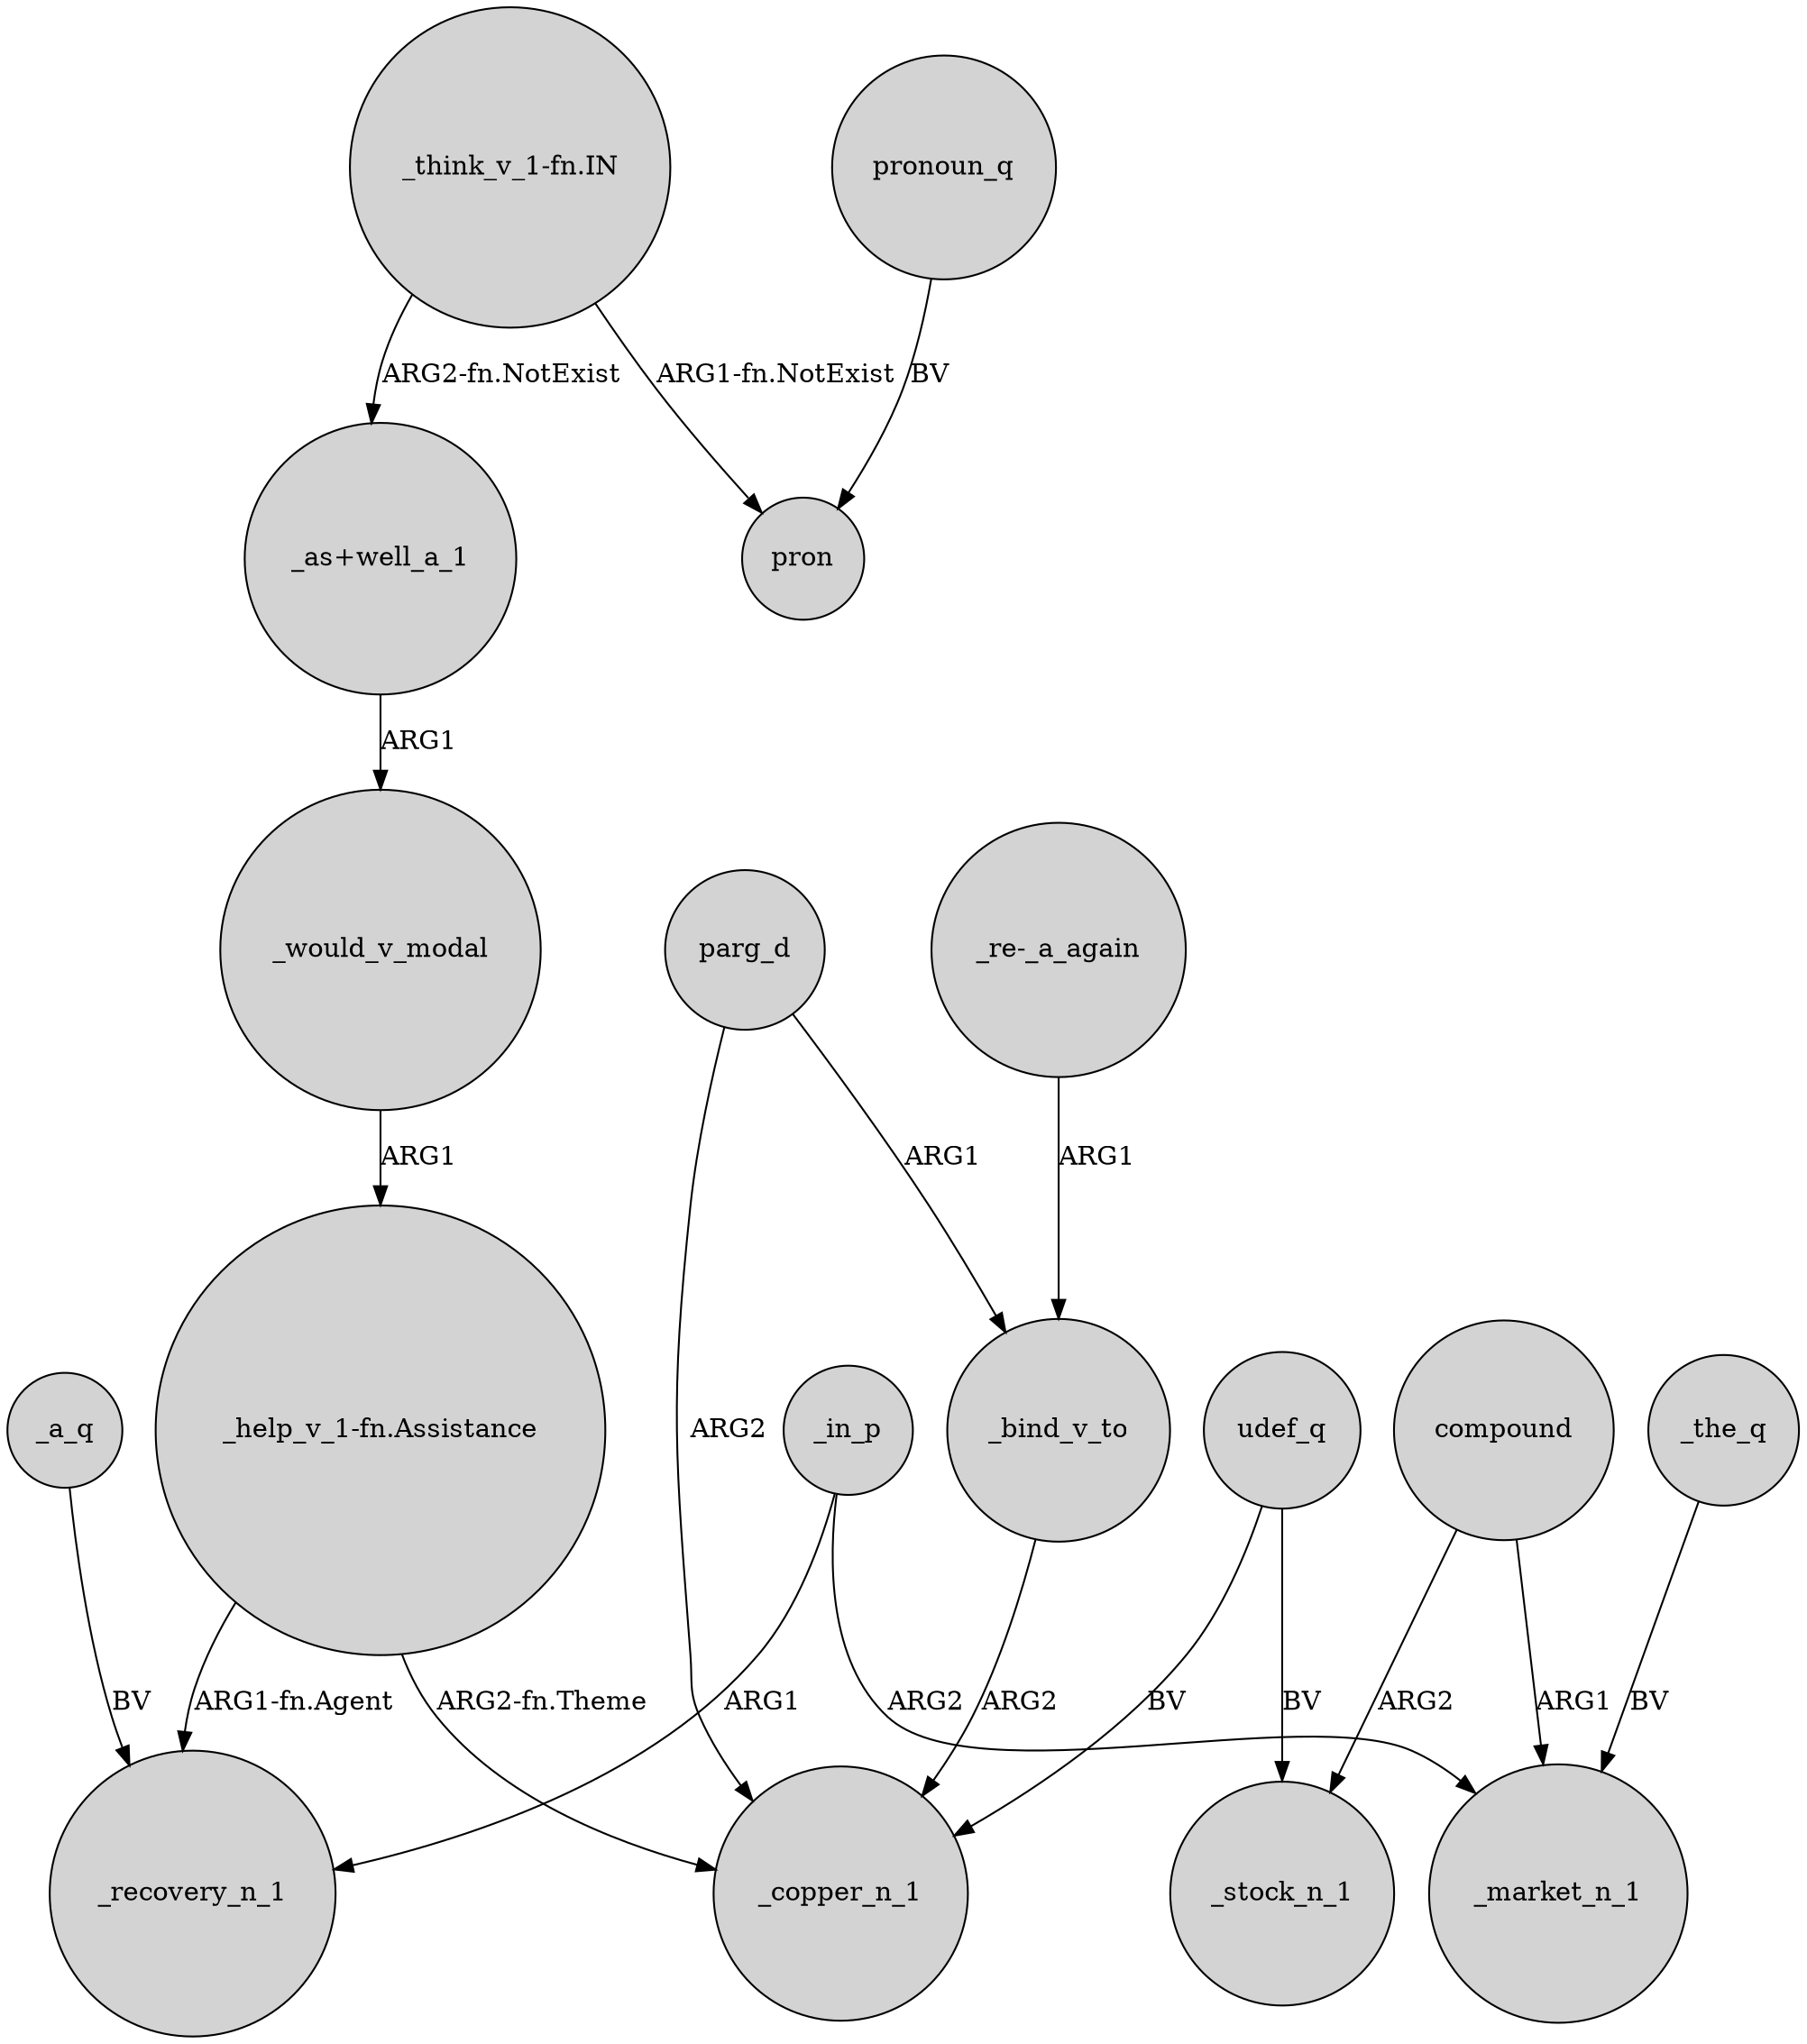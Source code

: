 digraph {
	node [shape=circle style=filled]
	_a_q -> _recovery_n_1 [label=BV]
	udef_q -> _copper_n_1 [label=BV]
	"_help_v_1-fn.Assistance" -> _recovery_n_1 [label="ARG1-fn.Agent"]
	"_think_v_1-fn.IN" -> pron [label="ARG1-fn.NotExist"]
	parg_d -> _bind_v_to [label=ARG1]
	"_as+well_a_1" -> _would_v_modal [label=ARG1]
	_bind_v_to -> _copper_n_1 [label=ARG2]
	_would_v_modal -> "_help_v_1-fn.Assistance" [label=ARG1]
	compound -> _stock_n_1 [label=ARG2]
	pronoun_q -> pron [label=BV]
	udef_q -> _stock_n_1 [label=BV]
	"_help_v_1-fn.Assistance" -> _copper_n_1 [label="ARG2-fn.Theme"]
	parg_d -> _copper_n_1 [label=ARG2]
	"_re-_a_again" -> _bind_v_to [label=ARG1]
	_in_p -> _market_n_1 [label=ARG2]
	compound -> _market_n_1 [label=ARG1]
	_the_q -> _market_n_1 [label=BV]
	"_think_v_1-fn.IN" -> "_as+well_a_1" [label="ARG2-fn.NotExist"]
	_in_p -> _recovery_n_1 [label=ARG1]
}
